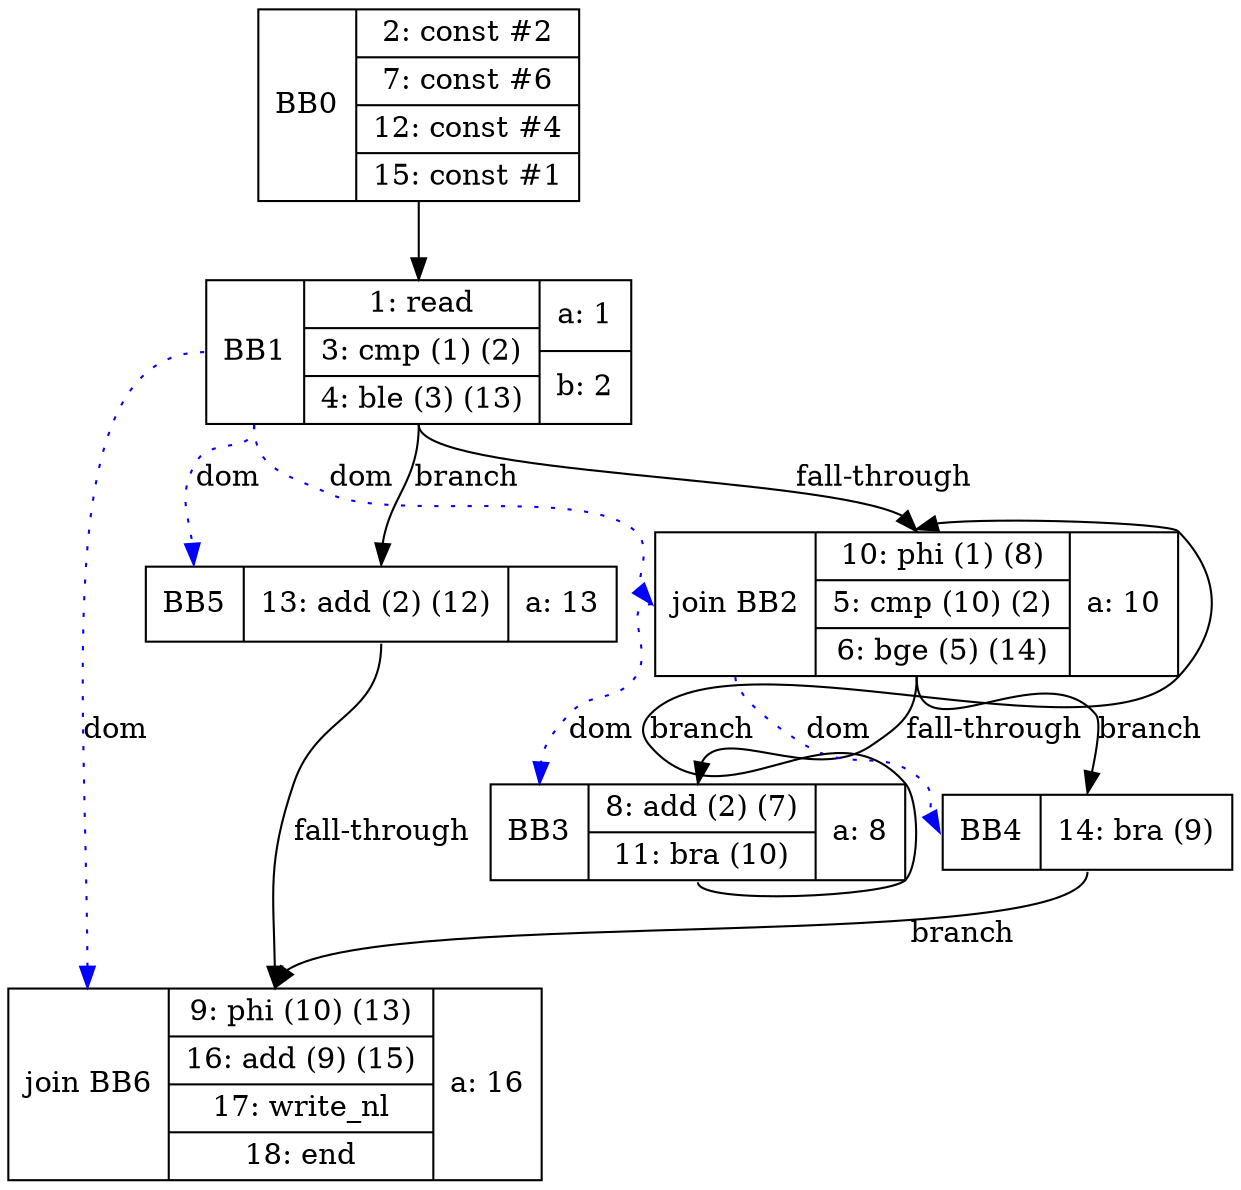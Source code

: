 digraph G {
bb0 [shape=record, label="<b>BB0 | {2: const #2|7: const #6|12: const #4|15: const #1}"];
bb1 [shape=record, label="<b>BB1 | {1: read|3: cmp (1) (2)|4: ble (3) (13)}| {a: 1 | b: 2}"];
bb2 [shape=record, label="<b>join BB2 | {10: phi (1) (8)|5: cmp (10) (2)|6: bge (5) (14)}| {a: 10}"];
bb3 [shape=record, label="<b>BB3 | {8: add (2) (7)|11: bra (10)}| {a: 8}"];
bb4 [shape=record, label="<b>BB4 | {14: bra (9)}"];
bb5 [shape=record, label="<b>BB5 | {13: add (2) (12)}| {a: 13}"];
bb6 [shape=record, label="<b>join BB6 | {9: phi (10) (13)|16: add (9) (15)|17: write_nl|18: end}| {a: 16}"];
bb0:s -> bb1:n ;
bb1:s -> bb2:n [label="fall-through"];
bb3:s -> bb2:n [label="branch"];
bb2:s -> bb3:n [label="fall-through"];
bb2:s -> bb4:n [label="branch"];
bb1:s -> bb5:n [label="branch"];
bb4:s -> bb6:n [label="branch"];
bb5:s -> bb6:n [label="fall-through"];
bb1:b -> bb2:b [color=blue, style=dotted, label="dom"];
bb2:b -> bb3:b [color=blue, style=dotted, label="dom"];
bb2:b -> bb4:b [color=blue, style=dotted, label="dom"];
bb1:b -> bb5:b [color=blue, style=dotted, label="dom"];
bb1:b -> bb6:b [color=blue, style=dotted, label="dom"];
}
